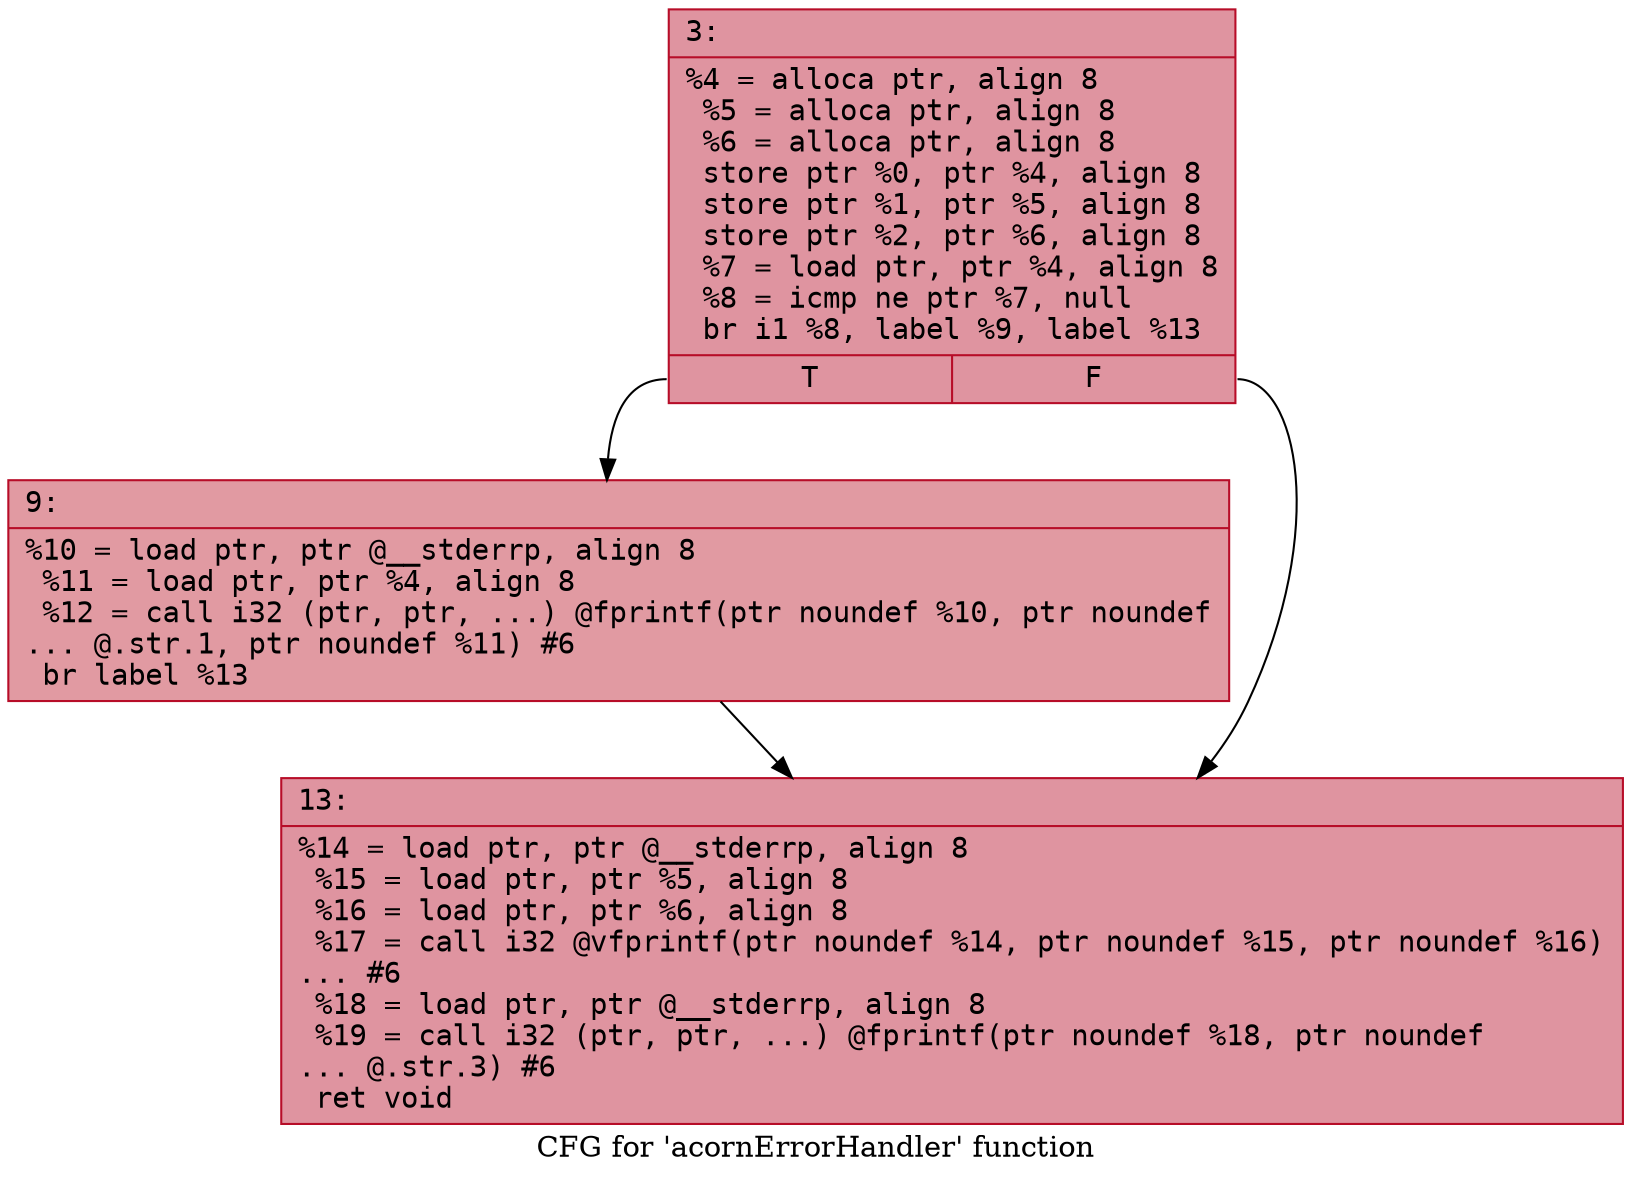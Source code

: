 digraph "CFG for 'acornErrorHandler' function" {
	label="CFG for 'acornErrorHandler' function";

	Node0x600000656d00 [shape=record,color="#b70d28ff", style=filled, fillcolor="#b70d2870" fontname="Courier",label="{3:\l|  %4 = alloca ptr, align 8\l  %5 = alloca ptr, align 8\l  %6 = alloca ptr, align 8\l  store ptr %0, ptr %4, align 8\l  store ptr %1, ptr %5, align 8\l  store ptr %2, ptr %6, align 8\l  %7 = load ptr, ptr %4, align 8\l  %8 = icmp ne ptr %7, null\l  br i1 %8, label %9, label %13\l|{<s0>T|<s1>F}}"];
	Node0x600000656d00:s0 -> Node0x600000656d50[tooltip="3 -> 9\nProbability 62.50%" ];
	Node0x600000656d00:s1 -> Node0x600000656da0[tooltip="3 -> 13\nProbability 37.50%" ];
	Node0x600000656d50 [shape=record,color="#b70d28ff", style=filled, fillcolor="#bb1b2c70" fontname="Courier",label="{9:\l|  %10 = load ptr, ptr @__stderrp, align 8\l  %11 = load ptr, ptr %4, align 8\l  %12 = call i32 (ptr, ptr, ...) @fprintf(ptr noundef %10, ptr noundef\l... @.str.1, ptr noundef %11) #6\l  br label %13\l}"];
	Node0x600000656d50 -> Node0x600000656da0[tooltip="9 -> 13\nProbability 100.00%" ];
	Node0x600000656da0 [shape=record,color="#b70d28ff", style=filled, fillcolor="#b70d2870" fontname="Courier",label="{13:\l|  %14 = load ptr, ptr @__stderrp, align 8\l  %15 = load ptr, ptr %5, align 8\l  %16 = load ptr, ptr %6, align 8\l  %17 = call i32 @vfprintf(ptr noundef %14, ptr noundef %15, ptr noundef %16)\l... #6\l  %18 = load ptr, ptr @__stderrp, align 8\l  %19 = call i32 (ptr, ptr, ...) @fprintf(ptr noundef %18, ptr noundef\l... @.str.3) #6\l  ret void\l}"];
}
